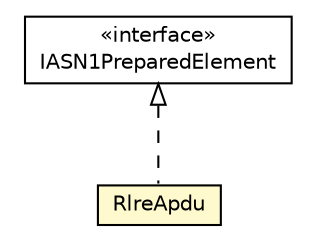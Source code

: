 #!/usr/local/bin/dot
#
# Class diagram 
# Generated by UMLGraph version R5_6-24-gf6e263 (http://www.umlgraph.org/)
#

digraph G {
	edge [fontname="Helvetica",fontsize=10,labelfontname="Helvetica",labelfontsize=10];
	node [fontname="Helvetica",fontsize=10,shape=plaintext];
	nodesep=0.25;
	ranksep=0.5;
	// org.universAAL.lddi.lib.ieeex73std.org.bn.coders.IASN1PreparedElement
	c281352 [label=<<table title="org.universAAL.lddi.lib.ieeex73std.org.bn.coders.IASN1PreparedElement" border="0" cellborder="1" cellspacing="0" cellpadding="2" port="p" href="../../org/bn/coders/IASN1PreparedElement.html">
		<tr><td><table border="0" cellspacing="0" cellpadding="1">
<tr><td align="center" balign="center"> &#171;interface&#187; </td></tr>
<tr><td align="center" balign="center"> IASN1PreparedElement </td></tr>
		</table></td></tr>
		</table>>, URL="../../org/bn/coders/IASN1PreparedElement.html", fontname="Helvetica", fontcolor="black", fontsize=10.0];
	// org.universAAL.lddi.lib.ieeex73std.x73.p20601.RlreApdu
	c281534 [label=<<table title="org.universAAL.lddi.lib.ieeex73std.x73.p20601.RlreApdu" border="0" cellborder="1" cellspacing="0" cellpadding="2" port="p" bgcolor="lemonChiffon" href="./RlreApdu.html">
		<tr><td><table border="0" cellspacing="0" cellpadding="1">
<tr><td align="center" balign="center"> RlreApdu </td></tr>
		</table></td></tr>
		</table>>, URL="./RlreApdu.html", fontname="Helvetica", fontcolor="black", fontsize=10.0];
	//org.universAAL.lddi.lib.ieeex73std.x73.p20601.RlreApdu implements org.universAAL.lddi.lib.ieeex73std.org.bn.coders.IASN1PreparedElement
	c281352:p -> c281534:p [dir=back,arrowtail=empty,style=dashed];
}

